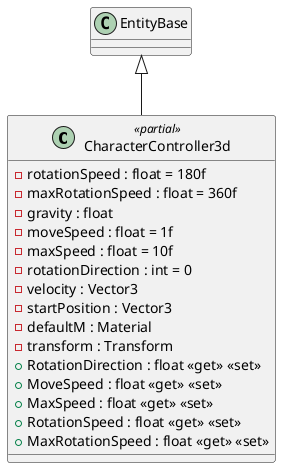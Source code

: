 @startuml
class CharacterController3d <<partial>> {
    - rotationSpeed : float = 180f
    - maxRotationSpeed : float = 360f
    - gravity : float
    - moveSpeed : float = 1f
    - maxSpeed : float = 10f
    - rotationDirection : int = 0
    - velocity : Vector3
    - startPosition : Vector3
    - defaultM : Material
    - transform : Transform
    + RotationDirection : float <<get>> <<set>>
    + MoveSpeed : float <<get>> <<set>>
    + MaxSpeed : float <<get>> <<set>>
    + RotationSpeed : float <<get>> <<set>>
    + MaxRotationSpeed : float <<get>> <<set>>
}
EntityBase <|-- CharacterController3d
@enduml
